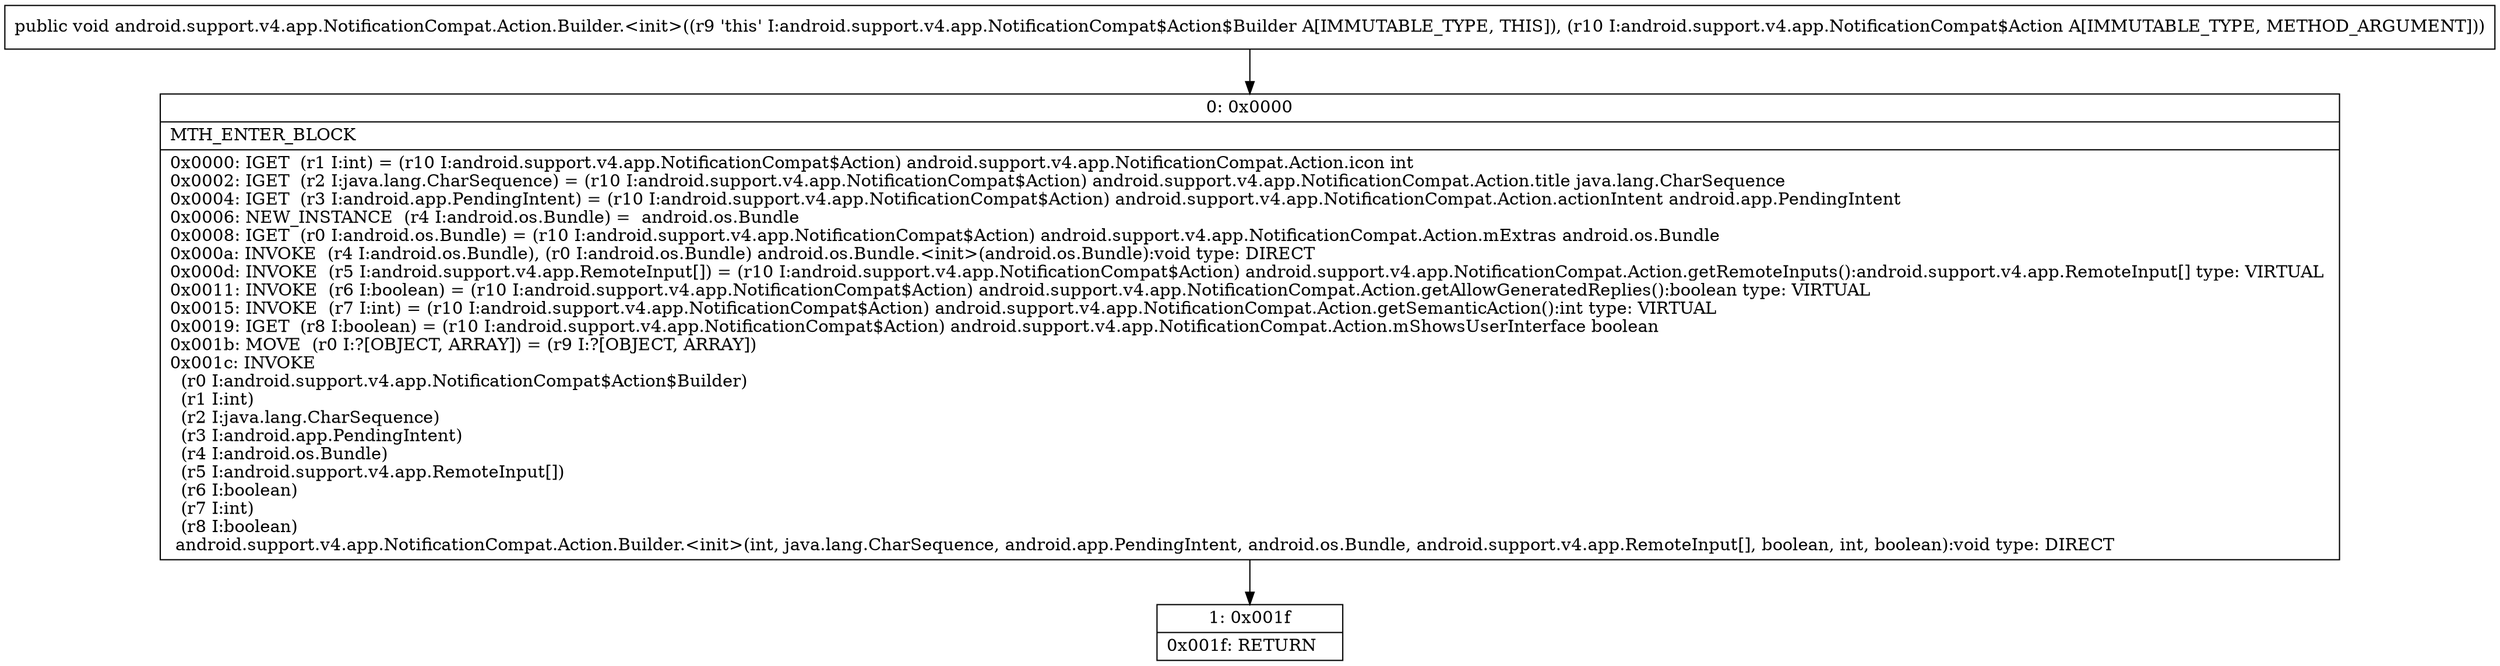 digraph "CFG forandroid.support.v4.app.NotificationCompat.Action.Builder.\<init\>(Landroid\/support\/v4\/app\/NotificationCompat$Action;)V" {
Node_0 [shape=record,label="{0\:\ 0x0000|MTH_ENTER_BLOCK\l|0x0000: IGET  (r1 I:int) = (r10 I:android.support.v4.app.NotificationCompat$Action) android.support.v4.app.NotificationCompat.Action.icon int \l0x0002: IGET  (r2 I:java.lang.CharSequence) = (r10 I:android.support.v4.app.NotificationCompat$Action) android.support.v4.app.NotificationCompat.Action.title java.lang.CharSequence \l0x0004: IGET  (r3 I:android.app.PendingIntent) = (r10 I:android.support.v4.app.NotificationCompat$Action) android.support.v4.app.NotificationCompat.Action.actionIntent android.app.PendingIntent \l0x0006: NEW_INSTANCE  (r4 I:android.os.Bundle) =  android.os.Bundle \l0x0008: IGET  (r0 I:android.os.Bundle) = (r10 I:android.support.v4.app.NotificationCompat$Action) android.support.v4.app.NotificationCompat.Action.mExtras android.os.Bundle \l0x000a: INVOKE  (r4 I:android.os.Bundle), (r0 I:android.os.Bundle) android.os.Bundle.\<init\>(android.os.Bundle):void type: DIRECT \l0x000d: INVOKE  (r5 I:android.support.v4.app.RemoteInput[]) = (r10 I:android.support.v4.app.NotificationCompat$Action) android.support.v4.app.NotificationCompat.Action.getRemoteInputs():android.support.v4.app.RemoteInput[] type: VIRTUAL \l0x0011: INVOKE  (r6 I:boolean) = (r10 I:android.support.v4.app.NotificationCompat$Action) android.support.v4.app.NotificationCompat.Action.getAllowGeneratedReplies():boolean type: VIRTUAL \l0x0015: INVOKE  (r7 I:int) = (r10 I:android.support.v4.app.NotificationCompat$Action) android.support.v4.app.NotificationCompat.Action.getSemanticAction():int type: VIRTUAL \l0x0019: IGET  (r8 I:boolean) = (r10 I:android.support.v4.app.NotificationCompat$Action) android.support.v4.app.NotificationCompat.Action.mShowsUserInterface boolean \l0x001b: MOVE  (r0 I:?[OBJECT, ARRAY]) = (r9 I:?[OBJECT, ARRAY]) \l0x001c: INVOKE  \l  (r0 I:android.support.v4.app.NotificationCompat$Action$Builder)\l  (r1 I:int)\l  (r2 I:java.lang.CharSequence)\l  (r3 I:android.app.PendingIntent)\l  (r4 I:android.os.Bundle)\l  (r5 I:android.support.v4.app.RemoteInput[])\l  (r6 I:boolean)\l  (r7 I:int)\l  (r8 I:boolean)\l android.support.v4.app.NotificationCompat.Action.Builder.\<init\>(int, java.lang.CharSequence, android.app.PendingIntent, android.os.Bundle, android.support.v4.app.RemoteInput[], boolean, int, boolean):void type: DIRECT \l}"];
Node_1 [shape=record,label="{1\:\ 0x001f|0x001f: RETURN   \l}"];
MethodNode[shape=record,label="{public void android.support.v4.app.NotificationCompat.Action.Builder.\<init\>((r9 'this' I:android.support.v4.app.NotificationCompat$Action$Builder A[IMMUTABLE_TYPE, THIS]), (r10 I:android.support.v4.app.NotificationCompat$Action A[IMMUTABLE_TYPE, METHOD_ARGUMENT])) }"];
MethodNode -> Node_0;
Node_0 -> Node_1;
}

